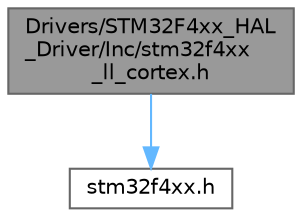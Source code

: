 digraph "Drivers/STM32F4xx_HAL_Driver/Inc/stm32f4xx_ll_cortex.h"
{
 // LATEX_PDF_SIZE
  bgcolor="transparent";
  edge [fontname=Helvetica,fontsize=10,labelfontname=Helvetica,labelfontsize=10];
  node [fontname=Helvetica,fontsize=10,shape=box,height=0.2,width=0.4];
  Node1 [id="Node000001",label="Drivers/STM32F4xx_HAL\l_Driver/Inc/stm32f4xx\l_ll_cortex.h",height=0.2,width=0.4,color="gray40", fillcolor="grey60", style="filled", fontcolor="black",tooltip="Header file of CORTEX LL module."];
  Node1 -> Node2 [id="edge2_Node000001_Node000002",color="steelblue1",style="solid",tooltip=" "];
  Node2 [id="Node000002",label="stm32f4xx.h",height=0.2,width=0.4,color="grey40", fillcolor="white", style="filled",URL="$stm32f4xx_8h.html",tooltip="CMSIS STM32F4xx Device Peripheral Access Layer Header File."];
}
